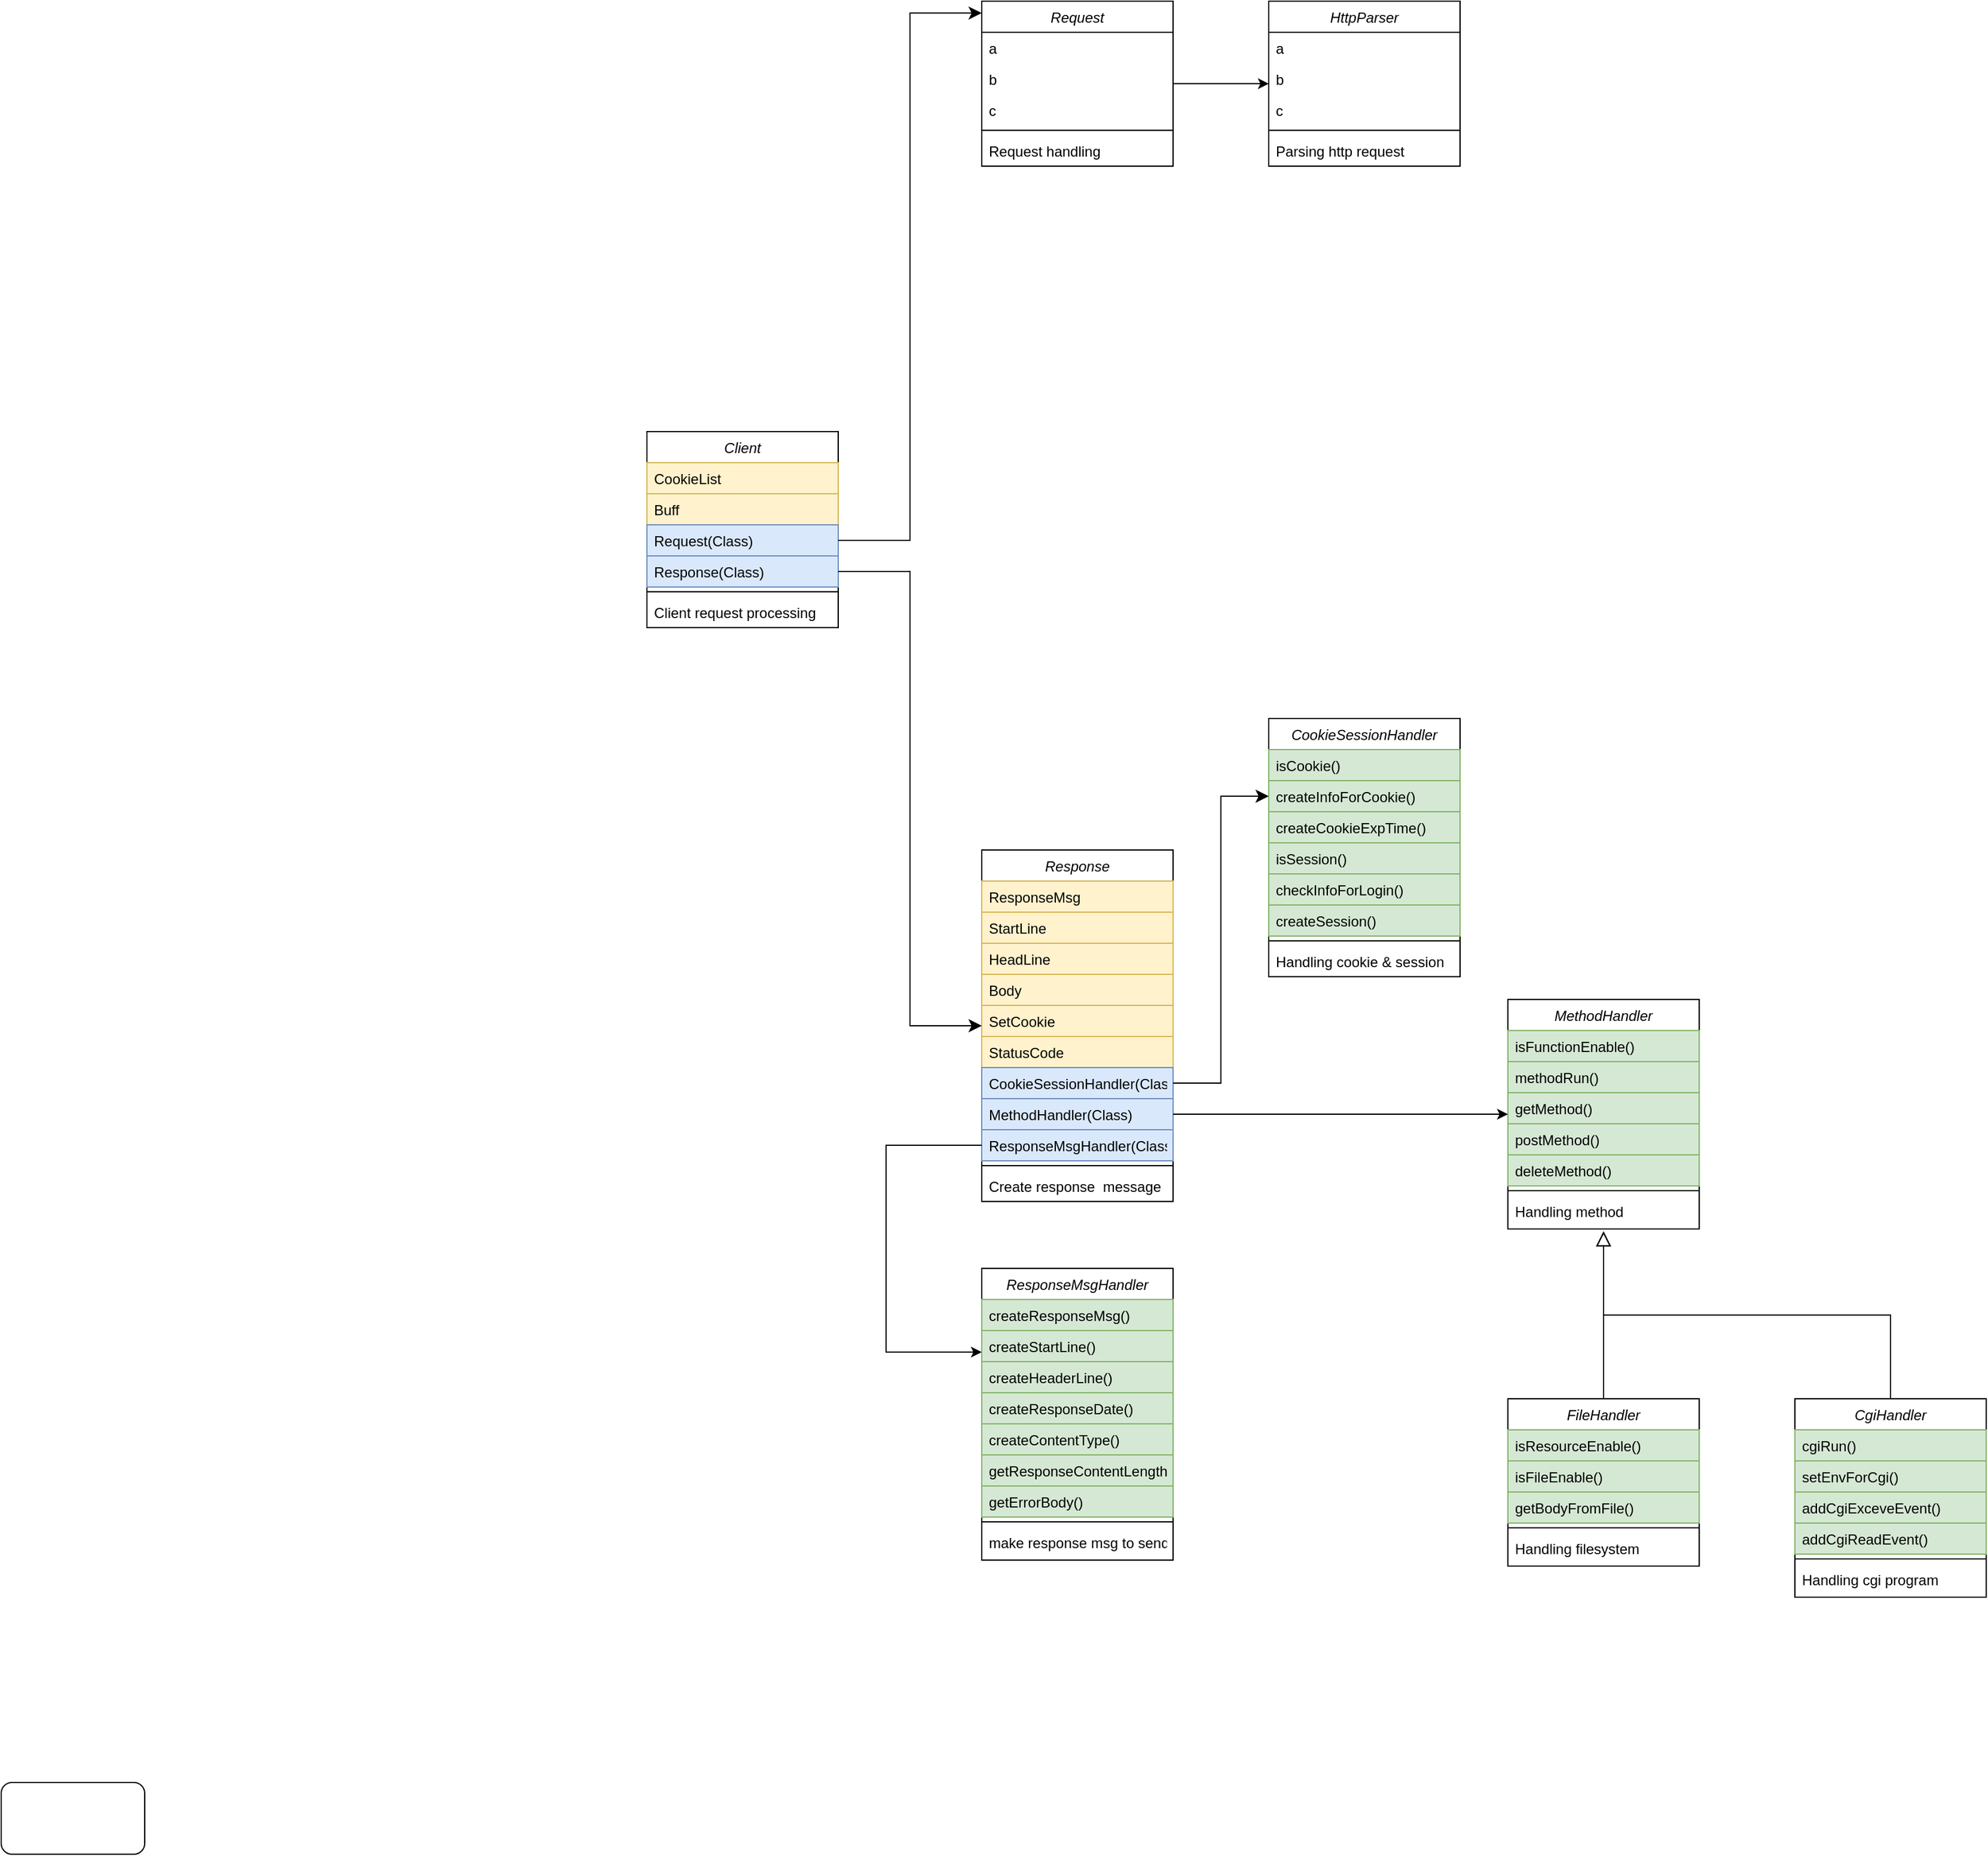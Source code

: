 <mxfile version="21.1.2" type="github">
  <diagram id="C5RBs43oDa-KdzZeNtuy" name="Page-1">
    <mxGraphModel dx="3216" dy="1968" grid="1" gridSize="10" guides="1" tooltips="1" connect="1" arrows="1" fold="1" page="1" pageScale="1" pageWidth="827" pageHeight="1169" math="0" shadow="0">
      <root>
        <mxCell id="WIyWlLk6GJQsqaUBKTNV-0" />
        <mxCell id="WIyWlLk6GJQsqaUBKTNV-1" parent="WIyWlLk6GJQsqaUBKTNV-0" />
        <mxCell id="t9GPucWmVJ9je9P9OI-h-0" value="Client" style="swimlane;fontStyle=2;align=center;verticalAlign=top;childLayout=stackLayout;horizontal=1;startSize=26;horizontalStack=0;resizeParent=1;resizeLast=0;collapsible=1;marginBottom=0;rounded=0;shadow=0;strokeWidth=1;" parent="WIyWlLk6GJQsqaUBKTNV-1" vertex="1">
          <mxGeometry x="-440" y="120" width="160" height="164" as="geometry">
            <mxRectangle x="230" y="140" width="160" height="26" as="alternateBounds" />
          </mxGeometry>
        </mxCell>
        <mxCell id="t9GPucWmVJ9je9P9OI-h-1" value="CookieList" style="text;align=left;verticalAlign=top;spacingLeft=4;spacingRight=4;overflow=hidden;rotatable=0;points=[[0,0.5],[1,0.5]];portConstraint=eastwest;fillColor=#fff2cc;strokeColor=#d6b656;" parent="t9GPucWmVJ9je9P9OI-h-0" vertex="1">
          <mxGeometry y="26" width="160" height="26" as="geometry" />
        </mxCell>
        <mxCell id="t9GPucWmVJ9je9P9OI-h-2" value="Buff" style="text;align=left;verticalAlign=top;spacingLeft=4;spacingRight=4;overflow=hidden;rotatable=0;points=[[0,0.5],[1,0.5]];portConstraint=eastwest;rounded=0;shadow=0;html=0;fillColor=#fff2cc;strokeColor=#d6b656;" parent="t9GPucWmVJ9je9P9OI-h-0" vertex="1">
          <mxGeometry y="52" width="160" height="26" as="geometry" />
        </mxCell>
        <mxCell id="t9GPucWmVJ9je9P9OI-h-3" value="Request(Class)" style="text;align=left;verticalAlign=top;spacingLeft=4;spacingRight=4;overflow=hidden;rotatable=0;points=[[0,0.5],[1,0.5]];portConstraint=eastwest;rounded=0;shadow=0;html=0;fillColor=#dae8fc;strokeColor=#6c8ebf;" parent="t9GPucWmVJ9je9P9OI-h-0" vertex="1">
          <mxGeometry y="78" width="160" height="26" as="geometry" />
        </mxCell>
        <mxCell id="t9GPucWmVJ9je9P9OI-h-6" value="Response(Class)" style="text;align=left;verticalAlign=top;spacingLeft=4;spacingRight=4;overflow=hidden;rotatable=0;points=[[0,0.5],[1,0.5]];portConstraint=eastwest;rounded=0;shadow=0;html=0;fillColor=#dae8fc;strokeColor=#6c8ebf;" parent="t9GPucWmVJ9je9P9OI-h-0" vertex="1">
          <mxGeometry y="104" width="160" height="26" as="geometry" />
        </mxCell>
        <mxCell id="t9GPucWmVJ9je9P9OI-h-4" value="" style="line;html=1;strokeWidth=1;align=left;verticalAlign=middle;spacingTop=-1;spacingLeft=3;spacingRight=3;rotatable=0;labelPosition=right;points=[];portConstraint=eastwest;" parent="t9GPucWmVJ9je9P9OI-h-0" vertex="1">
          <mxGeometry y="130" width="160" height="8" as="geometry" />
        </mxCell>
        <mxCell id="t9GPucWmVJ9je9P9OI-h-5" value="Client request processing" style="text;align=left;verticalAlign=top;spacingLeft=4;spacingRight=4;overflow=hidden;rotatable=0;points=[[0,0.5],[1,0.5]];portConstraint=eastwest;" parent="t9GPucWmVJ9je9P9OI-h-0" vertex="1">
          <mxGeometry y="138" width="160" height="26" as="geometry" />
        </mxCell>
        <mxCell id="t9GPucWmVJ9je9P9OI-h-34" value="" style="edgeStyle=orthogonalEdgeStyle;rounded=0;orthogonalLoop=1;jettySize=auto;html=1;" parent="WIyWlLk6GJQsqaUBKTNV-1" source="t9GPucWmVJ9je9P9OI-h-7" target="t9GPucWmVJ9je9P9OI-h-28" edge="1">
          <mxGeometry relative="1" as="geometry" />
        </mxCell>
        <mxCell id="t9GPucWmVJ9je9P9OI-h-7" value="Request" style="swimlane;fontStyle=2;align=center;verticalAlign=top;childLayout=stackLayout;horizontal=1;startSize=26;horizontalStack=0;resizeParent=1;resizeLast=0;collapsible=1;marginBottom=0;rounded=0;shadow=0;strokeWidth=1;" parent="WIyWlLk6GJQsqaUBKTNV-1" vertex="1">
          <mxGeometry x="-160" y="-240" width="160" height="138" as="geometry">
            <mxRectangle x="230" y="140" width="160" height="26" as="alternateBounds" />
          </mxGeometry>
        </mxCell>
        <mxCell id="t9GPucWmVJ9je9P9OI-h-8" value="a" style="text;align=left;verticalAlign=top;spacingLeft=4;spacingRight=4;overflow=hidden;rotatable=0;points=[[0,0.5],[1,0.5]];portConstraint=eastwest;" parent="t9GPucWmVJ9je9P9OI-h-7" vertex="1">
          <mxGeometry y="26" width="160" height="26" as="geometry" />
        </mxCell>
        <mxCell id="t9GPucWmVJ9je9P9OI-h-9" value="b" style="text;align=left;verticalAlign=top;spacingLeft=4;spacingRight=4;overflow=hidden;rotatable=0;points=[[0,0.5],[1,0.5]];portConstraint=eastwest;rounded=0;shadow=0;html=0;" parent="t9GPucWmVJ9je9P9OI-h-7" vertex="1">
          <mxGeometry y="52" width="160" height="26" as="geometry" />
        </mxCell>
        <mxCell id="t9GPucWmVJ9je9P9OI-h-10" value="c" style="text;align=left;verticalAlign=top;spacingLeft=4;spacingRight=4;overflow=hidden;rotatable=0;points=[[0,0.5],[1,0.5]];portConstraint=eastwest;rounded=0;shadow=0;html=0;" parent="t9GPucWmVJ9je9P9OI-h-7" vertex="1">
          <mxGeometry y="78" width="160" height="26" as="geometry" />
        </mxCell>
        <mxCell id="t9GPucWmVJ9je9P9OI-h-11" value="" style="line;html=1;strokeWidth=1;align=left;verticalAlign=middle;spacingTop=-1;spacingLeft=3;spacingRight=3;rotatable=0;labelPosition=right;points=[];portConstraint=eastwest;" parent="t9GPucWmVJ9je9P9OI-h-7" vertex="1">
          <mxGeometry y="104" width="160" height="8" as="geometry" />
        </mxCell>
        <mxCell id="t9GPucWmVJ9je9P9OI-h-12" value="Request handling" style="text;align=left;verticalAlign=top;spacingLeft=4;spacingRight=4;overflow=hidden;rotatable=0;points=[[0,0.5],[1,0.5]];portConstraint=eastwest;" parent="t9GPucWmVJ9je9P9OI-h-7" vertex="1">
          <mxGeometry y="112" width="160" height="26" as="geometry" />
        </mxCell>
        <mxCell id="t9GPucWmVJ9je9P9OI-h-26" value="" style="edgeStyle=elbowEdgeStyle;elbow=horizontal;endArrow=classic;html=1;curved=0;rounded=0;endSize=8;startSize=8;exitX=1;exitY=0.5;exitDx=0;exitDy=0;entryX=0;entryY=0.072;entryDx=0;entryDy=0;entryPerimeter=0;" parent="WIyWlLk6GJQsqaUBKTNV-1" source="t9GPucWmVJ9je9P9OI-h-3" target="t9GPucWmVJ9je9P9OI-h-7" edge="1">
          <mxGeometry width="50" height="50" relative="1" as="geometry">
            <mxPoint x="-230" y="230" as="sourcePoint" />
            <mxPoint x="-180" y="180" as="targetPoint" />
          </mxGeometry>
        </mxCell>
        <mxCell id="t9GPucWmVJ9je9P9OI-h-28" value="HttpParser" style="swimlane;fontStyle=2;align=center;verticalAlign=top;childLayout=stackLayout;horizontal=1;startSize=26;horizontalStack=0;resizeParent=1;resizeLast=0;collapsible=1;marginBottom=0;rounded=0;shadow=0;strokeWidth=1;" parent="WIyWlLk6GJQsqaUBKTNV-1" vertex="1">
          <mxGeometry x="80" y="-240" width="160" height="138" as="geometry">
            <mxRectangle x="230" y="140" width="160" height="26" as="alternateBounds" />
          </mxGeometry>
        </mxCell>
        <mxCell id="t9GPucWmVJ9je9P9OI-h-29" value="a" style="text;align=left;verticalAlign=top;spacingLeft=4;spacingRight=4;overflow=hidden;rotatable=0;points=[[0,0.5],[1,0.5]];portConstraint=eastwest;" parent="t9GPucWmVJ9je9P9OI-h-28" vertex="1">
          <mxGeometry y="26" width="160" height="26" as="geometry" />
        </mxCell>
        <mxCell id="t9GPucWmVJ9je9P9OI-h-30" value="b" style="text;align=left;verticalAlign=top;spacingLeft=4;spacingRight=4;overflow=hidden;rotatable=0;points=[[0,0.5],[1,0.5]];portConstraint=eastwest;rounded=0;shadow=0;html=0;" parent="t9GPucWmVJ9je9P9OI-h-28" vertex="1">
          <mxGeometry y="52" width="160" height="26" as="geometry" />
        </mxCell>
        <mxCell id="t9GPucWmVJ9je9P9OI-h-31" value="c" style="text;align=left;verticalAlign=top;spacingLeft=4;spacingRight=4;overflow=hidden;rotatable=0;points=[[0,0.5],[1,0.5]];portConstraint=eastwest;rounded=0;shadow=0;html=0;" parent="t9GPucWmVJ9je9P9OI-h-28" vertex="1">
          <mxGeometry y="78" width="160" height="26" as="geometry" />
        </mxCell>
        <mxCell id="t9GPucWmVJ9je9P9OI-h-32" value="" style="line;html=1;strokeWidth=1;align=left;verticalAlign=middle;spacingTop=-1;spacingLeft=3;spacingRight=3;rotatable=0;labelPosition=right;points=[];portConstraint=eastwest;" parent="t9GPucWmVJ9je9P9OI-h-28" vertex="1">
          <mxGeometry y="104" width="160" height="8" as="geometry" />
        </mxCell>
        <mxCell id="t9GPucWmVJ9je9P9OI-h-33" value="Parsing http request" style="text;align=left;verticalAlign=top;spacingLeft=4;spacingRight=4;overflow=hidden;rotatable=0;points=[[0,0.5],[1,0.5]];portConstraint=eastwest;" parent="t9GPucWmVJ9je9P9OI-h-28" vertex="1">
          <mxGeometry y="112" width="160" height="26" as="geometry" />
        </mxCell>
        <mxCell id="t9GPucWmVJ9je9P9OI-h-36" value="Response" style="swimlane;fontStyle=2;align=center;verticalAlign=top;childLayout=stackLayout;horizontal=1;startSize=26;horizontalStack=0;resizeParent=1;resizeLast=0;collapsible=1;marginBottom=0;rounded=0;shadow=0;strokeWidth=1;" parent="WIyWlLk6GJQsqaUBKTNV-1" vertex="1">
          <mxGeometry x="-160" y="470" width="160" height="294" as="geometry">
            <mxRectangle x="230" y="140" width="160" height="26" as="alternateBounds" />
          </mxGeometry>
        </mxCell>
        <mxCell id="t9GPucWmVJ9je9P9OI-h-37" value="ResponseMsg" style="text;align=left;verticalAlign=top;spacingLeft=4;spacingRight=4;overflow=hidden;rotatable=0;points=[[0,0.5],[1,0.5]];portConstraint=eastwest;fillColor=#fff2cc;strokeColor=#d6b656;" parent="t9GPucWmVJ9je9P9OI-h-36" vertex="1">
          <mxGeometry y="26" width="160" height="26" as="geometry" />
        </mxCell>
        <mxCell id="t9GPucWmVJ9je9P9OI-h-38" value="StartLine" style="text;align=left;verticalAlign=top;spacingLeft=4;spacingRight=4;overflow=hidden;rotatable=0;points=[[0,0.5],[1,0.5]];portConstraint=eastwest;rounded=0;shadow=0;html=0;fillColor=#fff2cc;strokeColor=#d6b656;" parent="t9GPucWmVJ9je9P9OI-h-36" vertex="1">
          <mxGeometry y="52" width="160" height="26" as="geometry" />
        </mxCell>
        <mxCell id="t9GPucWmVJ9je9P9OI-h-39" value="HeadLine" style="text;align=left;verticalAlign=top;spacingLeft=4;spacingRight=4;overflow=hidden;rotatable=0;points=[[0,0.5],[1,0.5]];portConstraint=eastwest;rounded=0;shadow=0;html=0;fillColor=#fff2cc;strokeColor=#d6b656;" parent="t9GPucWmVJ9je9P9OI-h-36" vertex="1">
          <mxGeometry y="78" width="160" height="26" as="geometry" />
        </mxCell>
        <mxCell id="t9GPucWmVJ9je9P9OI-h-43" value="Body" style="text;align=left;verticalAlign=top;spacingLeft=4;spacingRight=4;overflow=hidden;rotatable=0;points=[[0,0.5],[1,0.5]];portConstraint=eastwest;rounded=0;shadow=0;html=0;fillColor=#fff2cc;strokeColor=#d6b656;" parent="t9GPucWmVJ9je9P9OI-h-36" vertex="1">
          <mxGeometry y="104" width="160" height="26" as="geometry" />
        </mxCell>
        <mxCell id="t9GPucWmVJ9je9P9OI-h-44" value="SetCookie" style="text;align=left;verticalAlign=top;spacingLeft=4;spacingRight=4;overflow=hidden;rotatable=0;points=[[0,0.5],[1,0.5]];portConstraint=eastwest;rounded=0;shadow=0;html=0;fillColor=#fff2cc;strokeColor=#d6b656;" parent="t9GPucWmVJ9je9P9OI-h-36" vertex="1">
          <mxGeometry y="130" width="160" height="26" as="geometry" />
        </mxCell>
        <mxCell id="t9GPucWmVJ9je9P9OI-h-45" value="StatusCode" style="text;align=left;verticalAlign=top;spacingLeft=4;spacingRight=4;overflow=hidden;rotatable=0;points=[[0,0.5],[1,0.5]];portConstraint=eastwest;rounded=0;shadow=0;html=0;fillColor=#fff2cc;strokeColor=#d6b656;" parent="t9GPucWmVJ9je9P9OI-h-36" vertex="1">
          <mxGeometry y="156" width="160" height="26" as="geometry" />
        </mxCell>
        <mxCell id="t9GPucWmVJ9je9P9OI-h-47" value="CookieSessionHandler(Class)" style="text;align=left;verticalAlign=top;spacingLeft=4;spacingRight=4;overflow=hidden;rotatable=0;points=[[0,0.5],[1,0.5]];portConstraint=eastwest;rounded=0;shadow=0;html=0;fillColor=#dae8fc;strokeColor=#6c8ebf;" parent="t9GPucWmVJ9je9P9OI-h-36" vertex="1">
          <mxGeometry y="182" width="160" height="26" as="geometry" />
        </mxCell>
        <mxCell id="t9GPucWmVJ9je9P9OI-h-48" value="MethodHandler(Class)" style="text;align=left;verticalAlign=top;spacingLeft=4;spacingRight=4;overflow=hidden;rotatable=0;points=[[0,0.5],[1,0.5]];portConstraint=eastwest;rounded=0;shadow=0;html=0;fillColor=#dae8fc;strokeColor=#6c8ebf;" parent="t9GPucWmVJ9je9P9OI-h-36" vertex="1">
          <mxGeometry y="208" width="160" height="26" as="geometry" />
        </mxCell>
        <mxCell id="t9GPucWmVJ9je9P9OI-h-49" value="ResponseMsgHandler(Class)" style="text;align=left;verticalAlign=top;spacingLeft=4;spacingRight=4;overflow=hidden;rotatable=0;points=[[0,0.5],[1,0.5]];portConstraint=eastwest;rounded=0;shadow=0;html=0;fillColor=#dae8fc;strokeColor=#6c8ebf;" parent="t9GPucWmVJ9je9P9OI-h-36" vertex="1">
          <mxGeometry y="234" width="160" height="26" as="geometry" />
        </mxCell>
        <mxCell id="t9GPucWmVJ9je9P9OI-h-40" value="" style="line;html=1;strokeWidth=1;align=left;verticalAlign=middle;spacingTop=-1;spacingLeft=3;spacingRight=3;rotatable=0;labelPosition=right;points=[];portConstraint=eastwest;" parent="t9GPucWmVJ9je9P9OI-h-36" vertex="1">
          <mxGeometry y="260" width="160" height="8" as="geometry" />
        </mxCell>
        <mxCell id="t9GPucWmVJ9je9P9OI-h-41" value="Create response  message" style="text;align=left;verticalAlign=top;spacingLeft=4;spacingRight=4;overflow=hidden;rotatable=0;points=[[0,0.5],[1,0.5]];portConstraint=eastwest;" parent="t9GPucWmVJ9je9P9OI-h-36" vertex="1">
          <mxGeometry y="268" width="160" height="26" as="geometry" />
        </mxCell>
        <mxCell id="t9GPucWmVJ9je9P9OI-h-46" value="" style="edgeStyle=elbowEdgeStyle;elbow=horizontal;endArrow=classic;html=1;curved=0;rounded=0;endSize=8;startSize=8;exitX=1;exitY=0.5;exitDx=0;exitDy=0;" parent="WIyWlLk6GJQsqaUBKTNV-1" source="t9GPucWmVJ9je9P9OI-h-6" target="t9GPucWmVJ9je9P9OI-h-36" edge="1">
          <mxGeometry width="50" height="50" relative="1" as="geometry">
            <mxPoint x="-270" y="221" as="sourcePoint" />
            <mxPoint x="-150" y="140" as="targetPoint" />
          </mxGeometry>
        </mxCell>
        <mxCell id="t9GPucWmVJ9je9P9OI-h-75" value="CookieSessionHandler" style="swimlane;fontStyle=2;align=center;verticalAlign=top;childLayout=stackLayout;horizontal=1;startSize=26;horizontalStack=0;resizeParent=1;resizeLast=0;collapsible=1;marginBottom=0;rounded=0;shadow=0;strokeWidth=1;" parent="WIyWlLk6GJQsqaUBKTNV-1" vertex="1">
          <mxGeometry x="80" y="360" width="160" height="216" as="geometry">
            <mxRectangle x="230" y="140" width="160" height="26" as="alternateBounds" />
          </mxGeometry>
        </mxCell>
        <mxCell id="t9GPucWmVJ9je9P9OI-h-76" value="isCookie()" style="text;align=left;verticalAlign=top;spacingLeft=4;spacingRight=4;overflow=hidden;rotatable=0;points=[[0,0.5],[1,0.5]];portConstraint=eastwest;fillColor=#d5e8d4;strokeColor=#82b366;" parent="t9GPucWmVJ9je9P9OI-h-75" vertex="1">
          <mxGeometry y="26" width="160" height="26" as="geometry" />
        </mxCell>
        <mxCell id="t9GPucWmVJ9je9P9OI-h-77" value="createInfoForCookie()" style="text;align=left;verticalAlign=top;spacingLeft=4;spacingRight=4;overflow=hidden;rotatable=0;points=[[0,0.5],[1,0.5]];portConstraint=eastwest;rounded=0;shadow=0;html=0;fillColor=#d5e8d4;strokeColor=#82b366;" parent="t9GPucWmVJ9je9P9OI-h-75" vertex="1">
          <mxGeometry y="52" width="160" height="26" as="geometry" />
        </mxCell>
        <mxCell id="t9GPucWmVJ9je9P9OI-h-78" value="createCookieExpTime()" style="text;align=left;verticalAlign=top;spacingLeft=4;spacingRight=4;overflow=hidden;rotatable=0;points=[[0,0.5],[1,0.5]];portConstraint=eastwest;rounded=0;shadow=0;html=0;fillColor=#d5e8d4;strokeColor=#82b366;" parent="t9GPucWmVJ9je9P9OI-h-75" vertex="1">
          <mxGeometry y="78" width="160" height="26" as="geometry" />
        </mxCell>
        <mxCell id="i1IGVESvHexptYgJBRZD-1" value="isSession()" style="text;align=left;verticalAlign=top;spacingLeft=4;spacingRight=4;overflow=hidden;rotatable=0;points=[[0,0.5],[1,0.5]];portConstraint=eastwest;rounded=0;shadow=0;html=0;fillColor=#d5e8d4;strokeColor=#82b366;" vertex="1" parent="t9GPucWmVJ9je9P9OI-h-75">
          <mxGeometry y="104" width="160" height="26" as="geometry" />
        </mxCell>
        <mxCell id="i1IGVESvHexptYgJBRZD-2" value="checkInfoForLogin()" style="text;align=left;verticalAlign=top;spacingLeft=4;spacingRight=4;overflow=hidden;rotatable=0;points=[[0,0.5],[1,0.5]];portConstraint=eastwest;rounded=0;shadow=0;html=0;fillColor=#d5e8d4;strokeColor=#82b366;" vertex="1" parent="t9GPucWmVJ9je9P9OI-h-75">
          <mxGeometry y="130" width="160" height="26" as="geometry" />
        </mxCell>
        <mxCell id="i1IGVESvHexptYgJBRZD-3" value="createSession()" style="text;align=left;verticalAlign=top;spacingLeft=4;spacingRight=4;overflow=hidden;rotatable=0;points=[[0,0.5],[1,0.5]];portConstraint=eastwest;rounded=0;shadow=0;html=0;fillColor=#d5e8d4;strokeColor=#82b366;" vertex="1" parent="t9GPucWmVJ9je9P9OI-h-75">
          <mxGeometry y="156" width="160" height="26" as="geometry" />
        </mxCell>
        <mxCell id="t9GPucWmVJ9je9P9OI-h-79" value="" style="line;html=1;strokeWidth=1;align=left;verticalAlign=middle;spacingTop=-1;spacingLeft=3;spacingRight=3;rotatable=0;labelPosition=right;points=[];portConstraint=eastwest;" parent="t9GPucWmVJ9je9P9OI-h-75" vertex="1">
          <mxGeometry y="182" width="160" height="8" as="geometry" />
        </mxCell>
        <mxCell id="t9GPucWmVJ9je9P9OI-h-80" value="Handling cookie &amp; session" style="text;align=left;verticalAlign=top;spacingLeft=4;spacingRight=4;overflow=hidden;rotatable=0;points=[[0,0.5],[1,0.5]];portConstraint=eastwest;" parent="t9GPucWmVJ9je9P9OI-h-75" vertex="1">
          <mxGeometry y="190" width="160" height="26" as="geometry" />
        </mxCell>
        <mxCell id="t9GPucWmVJ9je9P9OI-h-81" value="MethodHandler" style="swimlane;fontStyle=2;align=center;verticalAlign=top;childLayout=stackLayout;horizontal=1;startSize=26;horizontalStack=0;resizeParent=1;resizeLast=0;collapsible=1;marginBottom=0;rounded=0;shadow=0;strokeWidth=1;" parent="WIyWlLk6GJQsqaUBKTNV-1" vertex="1">
          <mxGeometry x="280" y="595" width="160" height="192" as="geometry">
            <mxRectangle x="230" y="140" width="160" height="26" as="alternateBounds" />
          </mxGeometry>
        </mxCell>
        <mxCell id="t9GPucWmVJ9je9P9OI-h-82" value="isFunctionEnable()" style="text;align=left;verticalAlign=top;spacingLeft=4;spacingRight=4;overflow=hidden;rotatable=0;points=[[0,0.5],[1,0.5]];portConstraint=eastwest;fillColor=#d5e8d4;strokeColor=#82b366;" parent="t9GPucWmVJ9je9P9OI-h-81" vertex="1">
          <mxGeometry y="26" width="160" height="26" as="geometry" />
        </mxCell>
        <mxCell id="t9GPucWmVJ9je9P9OI-h-83" value="methodRun()" style="text;align=left;verticalAlign=top;spacingLeft=4;spacingRight=4;overflow=hidden;rotatable=0;points=[[0,0.5],[1,0.5]];portConstraint=eastwest;rounded=0;shadow=0;html=0;fillColor=#d5e8d4;strokeColor=#82b366;" parent="t9GPucWmVJ9je9P9OI-h-81" vertex="1">
          <mxGeometry y="52" width="160" height="26" as="geometry" />
        </mxCell>
        <mxCell id="t9GPucWmVJ9je9P9OI-h-84" value="getMethod()" style="text;align=left;verticalAlign=top;spacingLeft=4;spacingRight=4;overflow=hidden;rotatable=0;points=[[0,0.5],[1,0.5]];portConstraint=eastwest;rounded=0;shadow=0;html=0;fillColor=#d5e8d4;strokeColor=#82b366;" parent="t9GPucWmVJ9je9P9OI-h-81" vertex="1">
          <mxGeometry y="78" width="160" height="26" as="geometry" />
        </mxCell>
        <mxCell id="i1IGVESvHexptYgJBRZD-4" value="postMethod()" style="text;align=left;verticalAlign=top;spacingLeft=4;spacingRight=4;overflow=hidden;rotatable=0;points=[[0,0.5],[1,0.5]];portConstraint=eastwest;rounded=0;shadow=0;html=0;fillColor=#d5e8d4;strokeColor=#82b366;" vertex="1" parent="t9GPucWmVJ9je9P9OI-h-81">
          <mxGeometry y="104" width="160" height="26" as="geometry" />
        </mxCell>
        <mxCell id="i1IGVESvHexptYgJBRZD-5" value="deleteMethod()" style="text;align=left;verticalAlign=top;spacingLeft=4;spacingRight=4;overflow=hidden;rotatable=0;points=[[0,0.5],[1,0.5]];portConstraint=eastwest;rounded=0;shadow=0;html=0;fillColor=#d5e8d4;strokeColor=#82b366;" vertex="1" parent="t9GPucWmVJ9je9P9OI-h-81">
          <mxGeometry y="130" width="160" height="26" as="geometry" />
        </mxCell>
        <mxCell id="t9GPucWmVJ9je9P9OI-h-85" value="" style="line;html=1;strokeWidth=1;align=left;verticalAlign=middle;spacingTop=-1;spacingLeft=3;spacingRight=3;rotatable=0;labelPosition=right;points=[];portConstraint=eastwest;" parent="t9GPucWmVJ9je9P9OI-h-81" vertex="1">
          <mxGeometry y="156" width="160" height="8" as="geometry" />
        </mxCell>
        <mxCell id="t9GPucWmVJ9je9P9OI-h-86" value="Handling method" style="text;align=left;verticalAlign=top;spacingLeft=4;spacingRight=4;overflow=hidden;rotatable=0;points=[[0,0.5],[1,0.5]];portConstraint=eastwest;" parent="t9GPucWmVJ9je9P9OI-h-81" vertex="1">
          <mxGeometry y="164" width="160" height="28" as="geometry" />
        </mxCell>
        <mxCell id="t9GPucWmVJ9je9P9OI-h-87" value="" style="edgeStyle=orthogonalEdgeStyle;rounded=0;orthogonalLoop=1;jettySize=auto;html=1;exitX=1;exitY=0.5;exitDx=0;exitDy=0;" parent="WIyWlLk6GJQsqaUBKTNV-1" source="t9GPucWmVJ9je9P9OI-h-48" target="t9GPucWmVJ9je9P9OI-h-81" edge="1">
          <mxGeometry relative="1" as="geometry">
            <mxPoint x="10" y="627" as="sourcePoint" />
            <mxPoint x="90" y="515" as="targetPoint" />
          </mxGeometry>
        </mxCell>
        <mxCell id="t9GPucWmVJ9je9P9OI-h-88" value="FileHandler" style="swimlane;fontStyle=2;align=center;verticalAlign=top;childLayout=stackLayout;horizontal=1;startSize=26;horizontalStack=0;resizeParent=1;resizeLast=0;collapsible=1;marginBottom=0;rounded=0;shadow=0;strokeWidth=1;" parent="WIyWlLk6GJQsqaUBKTNV-1" vertex="1">
          <mxGeometry x="280" y="929" width="160" height="140" as="geometry">
            <mxRectangle x="230" y="140" width="160" height="26" as="alternateBounds" />
          </mxGeometry>
        </mxCell>
        <mxCell id="t9GPucWmVJ9je9P9OI-h-89" value="isResourceEnable()" style="text;align=left;verticalAlign=top;spacingLeft=4;spacingRight=4;overflow=hidden;rotatable=0;points=[[0,0.5],[1,0.5]];portConstraint=eastwest;fillColor=#d5e8d4;strokeColor=#82b366;" parent="t9GPucWmVJ9je9P9OI-h-88" vertex="1">
          <mxGeometry y="26" width="160" height="26" as="geometry" />
        </mxCell>
        <mxCell id="t9GPucWmVJ9je9P9OI-h-90" value="isFileEnable()" style="text;align=left;verticalAlign=top;spacingLeft=4;spacingRight=4;overflow=hidden;rotatable=0;points=[[0,0.5],[1,0.5]];portConstraint=eastwest;rounded=0;shadow=0;html=0;fillColor=#d5e8d4;strokeColor=#82b366;" parent="t9GPucWmVJ9je9P9OI-h-88" vertex="1">
          <mxGeometry y="52" width="160" height="26" as="geometry" />
        </mxCell>
        <mxCell id="t9GPucWmVJ9je9P9OI-h-91" value="getBodyFromFile()" style="text;align=left;verticalAlign=top;spacingLeft=4;spacingRight=4;overflow=hidden;rotatable=0;points=[[0,0.5],[1,0.5]];portConstraint=eastwest;rounded=0;shadow=0;html=0;fillColor=#d5e8d4;strokeColor=#82b366;" parent="t9GPucWmVJ9je9P9OI-h-88" vertex="1">
          <mxGeometry y="78" width="160" height="26" as="geometry" />
        </mxCell>
        <mxCell id="t9GPucWmVJ9je9P9OI-h-92" value="" style="line;html=1;strokeWidth=1;align=left;verticalAlign=middle;spacingTop=-1;spacingLeft=3;spacingRight=3;rotatable=0;labelPosition=right;points=[];portConstraint=eastwest;" parent="t9GPucWmVJ9je9P9OI-h-88" vertex="1">
          <mxGeometry y="104" width="160" height="8" as="geometry" />
        </mxCell>
        <mxCell id="t9GPucWmVJ9je9P9OI-h-93" value="Handling filesystem" style="text;align=left;verticalAlign=top;spacingLeft=4;spacingRight=4;overflow=hidden;rotatable=0;points=[[0,0.5],[1,0.5]];portConstraint=eastwest;" parent="t9GPucWmVJ9je9P9OI-h-88" vertex="1">
          <mxGeometry y="112" width="160" height="28" as="geometry" />
        </mxCell>
        <mxCell id="t9GPucWmVJ9je9P9OI-h-94" value="CgiHandler" style="swimlane;fontStyle=2;align=center;verticalAlign=top;childLayout=stackLayout;horizontal=1;startSize=26;horizontalStack=0;resizeParent=1;resizeLast=0;collapsible=1;marginBottom=0;rounded=0;shadow=0;strokeWidth=1;" parent="WIyWlLk6GJQsqaUBKTNV-1" vertex="1">
          <mxGeometry x="520" y="929" width="160" height="166" as="geometry">
            <mxRectangle x="230" y="140" width="160" height="26" as="alternateBounds" />
          </mxGeometry>
        </mxCell>
        <mxCell id="t9GPucWmVJ9je9P9OI-h-95" value="cgiRun()" style="text;align=left;verticalAlign=top;spacingLeft=4;spacingRight=4;overflow=hidden;rotatable=0;points=[[0,0.5],[1,0.5]];portConstraint=eastwest;fillColor=#d5e8d4;strokeColor=#82b366;" parent="t9GPucWmVJ9je9P9OI-h-94" vertex="1">
          <mxGeometry y="26" width="160" height="26" as="geometry" />
        </mxCell>
        <mxCell id="t9GPucWmVJ9je9P9OI-h-96" value="setEnvForCgi()" style="text;align=left;verticalAlign=top;spacingLeft=4;spacingRight=4;overflow=hidden;rotatable=0;points=[[0,0.5],[1,0.5]];portConstraint=eastwest;rounded=0;shadow=0;html=0;fillColor=#d5e8d4;strokeColor=#82b366;" parent="t9GPucWmVJ9je9P9OI-h-94" vertex="1">
          <mxGeometry y="52" width="160" height="26" as="geometry" />
        </mxCell>
        <mxCell id="t9GPucWmVJ9je9P9OI-h-97" value="addCgiExceveEvent()" style="text;align=left;verticalAlign=top;spacingLeft=4;spacingRight=4;overflow=hidden;rotatable=0;points=[[0,0.5],[1,0.5]];portConstraint=eastwest;rounded=0;shadow=0;html=0;fillColor=#d5e8d4;strokeColor=#82b366;" parent="t9GPucWmVJ9je9P9OI-h-94" vertex="1">
          <mxGeometry y="78" width="160" height="26" as="geometry" />
        </mxCell>
        <mxCell id="i1IGVESvHexptYgJBRZD-6" value="addCgiReadEvent()" style="text;align=left;verticalAlign=top;spacingLeft=4;spacingRight=4;overflow=hidden;rotatable=0;points=[[0,0.5],[1,0.5]];portConstraint=eastwest;rounded=0;shadow=0;html=0;fillColor=#d5e8d4;strokeColor=#82b366;" vertex="1" parent="t9GPucWmVJ9je9P9OI-h-94">
          <mxGeometry y="104" width="160" height="26" as="geometry" />
        </mxCell>
        <mxCell id="t9GPucWmVJ9je9P9OI-h-98" value="" style="line;html=1;strokeWidth=1;align=left;verticalAlign=middle;spacingTop=-1;spacingLeft=3;spacingRight=3;rotatable=0;labelPosition=right;points=[];portConstraint=eastwest;" parent="t9GPucWmVJ9je9P9OI-h-94" vertex="1">
          <mxGeometry y="130" width="160" height="8" as="geometry" />
        </mxCell>
        <mxCell id="t9GPucWmVJ9je9P9OI-h-99" value="Handling cgi program" style="text;align=left;verticalAlign=top;spacingLeft=4;spacingRight=4;overflow=hidden;rotatable=0;points=[[0,0.5],[1,0.5]];portConstraint=eastwest;" parent="t9GPucWmVJ9je9P9OI-h-94" vertex="1">
          <mxGeometry y="138" width="160" height="28" as="geometry" />
        </mxCell>
        <mxCell id="t9GPucWmVJ9je9P9OI-h-100" value="" style="endArrow=block;endSize=10;endFill=0;shadow=0;strokeWidth=1;rounded=0;edgeStyle=elbowEdgeStyle;elbow=vertical;exitX=0.5;exitY=0;exitDx=0;exitDy=0;" parent="WIyWlLk6GJQsqaUBKTNV-1" source="t9GPucWmVJ9je9P9OI-h-88" edge="1">
          <mxGeometry width="160" relative="1" as="geometry">
            <mxPoint x="350" y="801" as="sourcePoint" />
            <mxPoint x="360" y="789" as="targetPoint" />
          </mxGeometry>
        </mxCell>
        <mxCell id="t9GPucWmVJ9je9P9OI-h-101" value="" style="endArrow=block;endSize=10;endFill=0;shadow=0;strokeWidth=1;rounded=0;edgeStyle=elbowEdgeStyle;elbow=vertical;exitX=0.5;exitY=0;exitDx=0;exitDy=0;" parent="WIyWlLk6GJQsqaUBKTNV-1" source="t9GPucWmVJ9je9P9OI-h-94" edge="1">
          <mxGeometry width="160" relative="1" as="geometry">
            <mxPoint x="370" y="779" as="sourcePoint" />
            <mxPoint x="360" y="789" as="targetPoint" />
          </mxGeometry>
        </mxCell>
        <mxCell id="t9GPucWmVJ9je9P9OI-h-102" value="ResponseMsgHandler" style="swimlane;fontStyle=2;align=center;verticalAlign=top;childLayout=stackLayout;horizontal=1;startSize=26;horizontalStack=0;resizeParent=1;resizeLast=0;collapsible=1;marginBottom=0;rounded=0;shadow=0;strokeWidth=1;" parent="WIyWlLk6GJQsqaUBKTNV-1" vertex="1">
          <mxGeometry x="-160" y="820" width="160" height="244" as="geometry">
            <mxRectangle x="230" y="140" width="160" height="26" as="alternateBounds" />
          </mxGeometry>
        </mxCell>
        <mxCell id="t9GPucWmVJ9je9P9OI-h-103" value="createResponseMsg()" style="text;align=left;verticalAlign=top;spacingLeft=4;spacingRight=4;overflow=hidden;rotatable=0;points=[[0,0.5],[1,0.5]];portConstraint=eastwest;fillColor=#d5e8d4;strokeColor=#82b366;" parent="t9GPucWmVJ9je9P9OI-h-102" vertex="1">
          <mxGeometry y="26" width="160" height="26" as="geometry" />
        </mxCell>
        <mxCell id="t9GPucWmVJ9je9P9OI-h-104" value="createStartLine()" style="text;align=left;verticalAlign=top;spacingLeft=4;spacingRight=4;overflow=hidden;rotatable=0;points=[[0,0.5],[1,0.5]];portConstraint=eastwest;rounded=0;shadow=0;html=0;fillColor=#d5e8d4;strokeColor=#82b366;" parent="t9GPucWmVJ9je9P9OI-h-102" vertex="1">
          <mxGeometry y="52" width="160" height="26" as="geometry" />
        </mxCell>
        <mxCell id="t9GPucWmVJ9je9P9OI-h-105" value="createHeaderLine()" style="text;align=left;verticalAlign=top;spacingLeft=4;spacingRight=4;overflow=hidden;rotatable=0;points=[[0,0.5],[1,0.5]];portConstraint=eastwest;rounded=0;shadow=0;html=0;fillColor=#d5e8d4;strokeColor=#82b366;" parent="t9GPucWmVJ9je9P9OI-h-102" vertex="1">
          <mxGeometry y="78" width="160" height="26" as="geometry" />
        </mxCell>
        <mxCell id="i1IGVESvHexptYgJBRZD-7" value="createResponseDate()" style="text;align=left;verticalAlign=top;spacingLeft=4;spacingRight=4;overflow=hidden;rotatable=0;points=[[0,0.5],[1,0.5]];portConstraint=eastwest;rounded=0;shadow=0;html=0;fillColor=#d5e8d4;strokeColor=#82b366;" vertex="1" parent="t9GPucWmVJ9je9P9OI-h-102">
          <mxGeometry y="104" width="160" height="26" as="geometry" />
        </mxCell>
        <mxCell id="i1IGVESvHexptYgJBRZD-8" value="createContentType()" style="text;align=left;verticalAlign=top;spacingLeft=4;spacingRight=4;overflow=hidden;rotatable=0;points=[[0,0.5],[1,0.5]];portConstraint=eastwest;rounded=0;shadow=0;html=0;fillColor=#d5e8d4;strokeColor=#82b366;" vertex="1" parent="t9GPucWmVJ9je9P9OI-h-102">
          <mxGeometry y="130" width="160" height="26" as="geometry" />
        </mxCell>
        <mxCell id="i1IGVESvHexptYgJBRZD-9" value="getResponseContentLength()" style="text;align=left;verticalAlign=top;spacingLeft=4;spacingRight=4;overflow=hidden;rotatable=0;points=[[0,0.5],[1,0.5]];portConstraint=eastwest;rounded=0;shadow=0;html=0;fillColor=#d5e8d4;strokeColor=#82b366;" vertex="1" parent="t9GPucWmVJ9je9P9OI-h-102">
          <mxGeometry y="156" width="160" height="26" as="geometry" />
        </mxCell>
        <mxCell id="i1IGVESvHexptYgJBRZD-10" value="getErrorBody()" style="text;align=left;verticalAlign=top;spacingLeft=4;spacingRight=4;overflow=hidden;rotatable=0;points=[[0,0.5],[1,0.5]];portConstraint=eastwest;rounded=0;shadow=0;html=0;fillColor=#d5e8d4;strokeColor=#82b366;" vertex="1" parent="t9GPucWmVJ9je9P9OI-h-102">
          <mxGeometry y="182" width="160" height="26" as="geometry" />
        </mxCell>
        <mxCell id="t9GPucWmVJ9je9P9OI-h-106" value="" style="line;html=1;strokeWidth=1;align=left;verticalAlign=middle;spacingTop=-1;spacingLeft=3;spacingRight=3;rotatable=0;labelPosition=right;points=[];portConstraint=eastwest;" parent="t9GPucWmVJ9je9P9OI-h-102" vertex="1">
          <mxGeometry y="208" width="160" height="8" as="geometry" />
        </mxCell>
        <mxCell id="t9GPucWmVJ9je9P9OI-h-107" value="make response msg to send" style="text;align=left;verticalAlign=top;spacingLeft=4;spacingRight=4;overflow=hidden;rotatable=0;points=[[0,0.5],[1,0.5]];portConstraint=eastwest;" parent="t9GPucWmVJ9je9P9OI-h-102" vertex="1">
          <mxGeometry y="216" width="160" height="28" as="geometry" />
        </mxCell>
        <mxCell id="t9GPucWmVJ9je9P9OI-h-109" value="" style="edgeStyle=orthogonalEdgeStyle;rounded=0;orthogonalLoop=1;jettySize=auto;html=1;exitX=0;exitY=0.5;exitDx=0;exitDy=0;" parent="WIyWlLk6GJQsqaUBKTNV-1" source="t9GPucWmVJ9je9P9OI-h-49" edge="1">
          <mxGeometry relative="1" as="geometry">
            <mxPoint x="-350" y="910" as="sourcePoint" />
            <mxPoint x="-160" y="890" as="targetPoint" />
            <Array as="points">
              <mxPoint x="-240" y="717" />
              <mxPoint x="-240" y="890" />
            </Array>
          </mxGeometry>
        </mxCell>
        <mxCell id="i1IGVESvHexptYgJBRZD-0" value="" style="edgeStyle=elbowEdgeStyle;elbow=horizontal;endArrow=classic;html=1;curved=0;rounded=0;endSize=8;startSize=8;exitX=1;exitY=0.5;exitDx=0;exitDy=0;entryX=0;entryY=0.5;entryDx=0;entryDy=0;" edge="1" parent="WIyWlLk6GJQsqaUBKTNV-1" source="t9GPucWmVJ9je9P9OI-h-47" target="t9GPucWmVJ9je9P9OI-h-77">
          <mxGeometry width="50" height="50" relative="1" as="geometry">
            <mxPoint x="-270" y="247" as="sourcePoint" />
            <mxPoint x="-150" y="627" as="targetPoint" />
          </mxGeometry>
        </mxCell>
        <mxCell id="i1IGVESvHexptYgJBRZD-11" value="" style="rounded=1;whiteSpace=wrap;html=1;" vertex="1" parent="WIyWlLk6GJQsqaUBKTNV-1">
          <mxGeometry x="-980" y="1250" width="120" height="60" as="geometry" />
        </mxCell>
      </root>
    </mxGraphModel>
  </diagram>
</mxfile>
